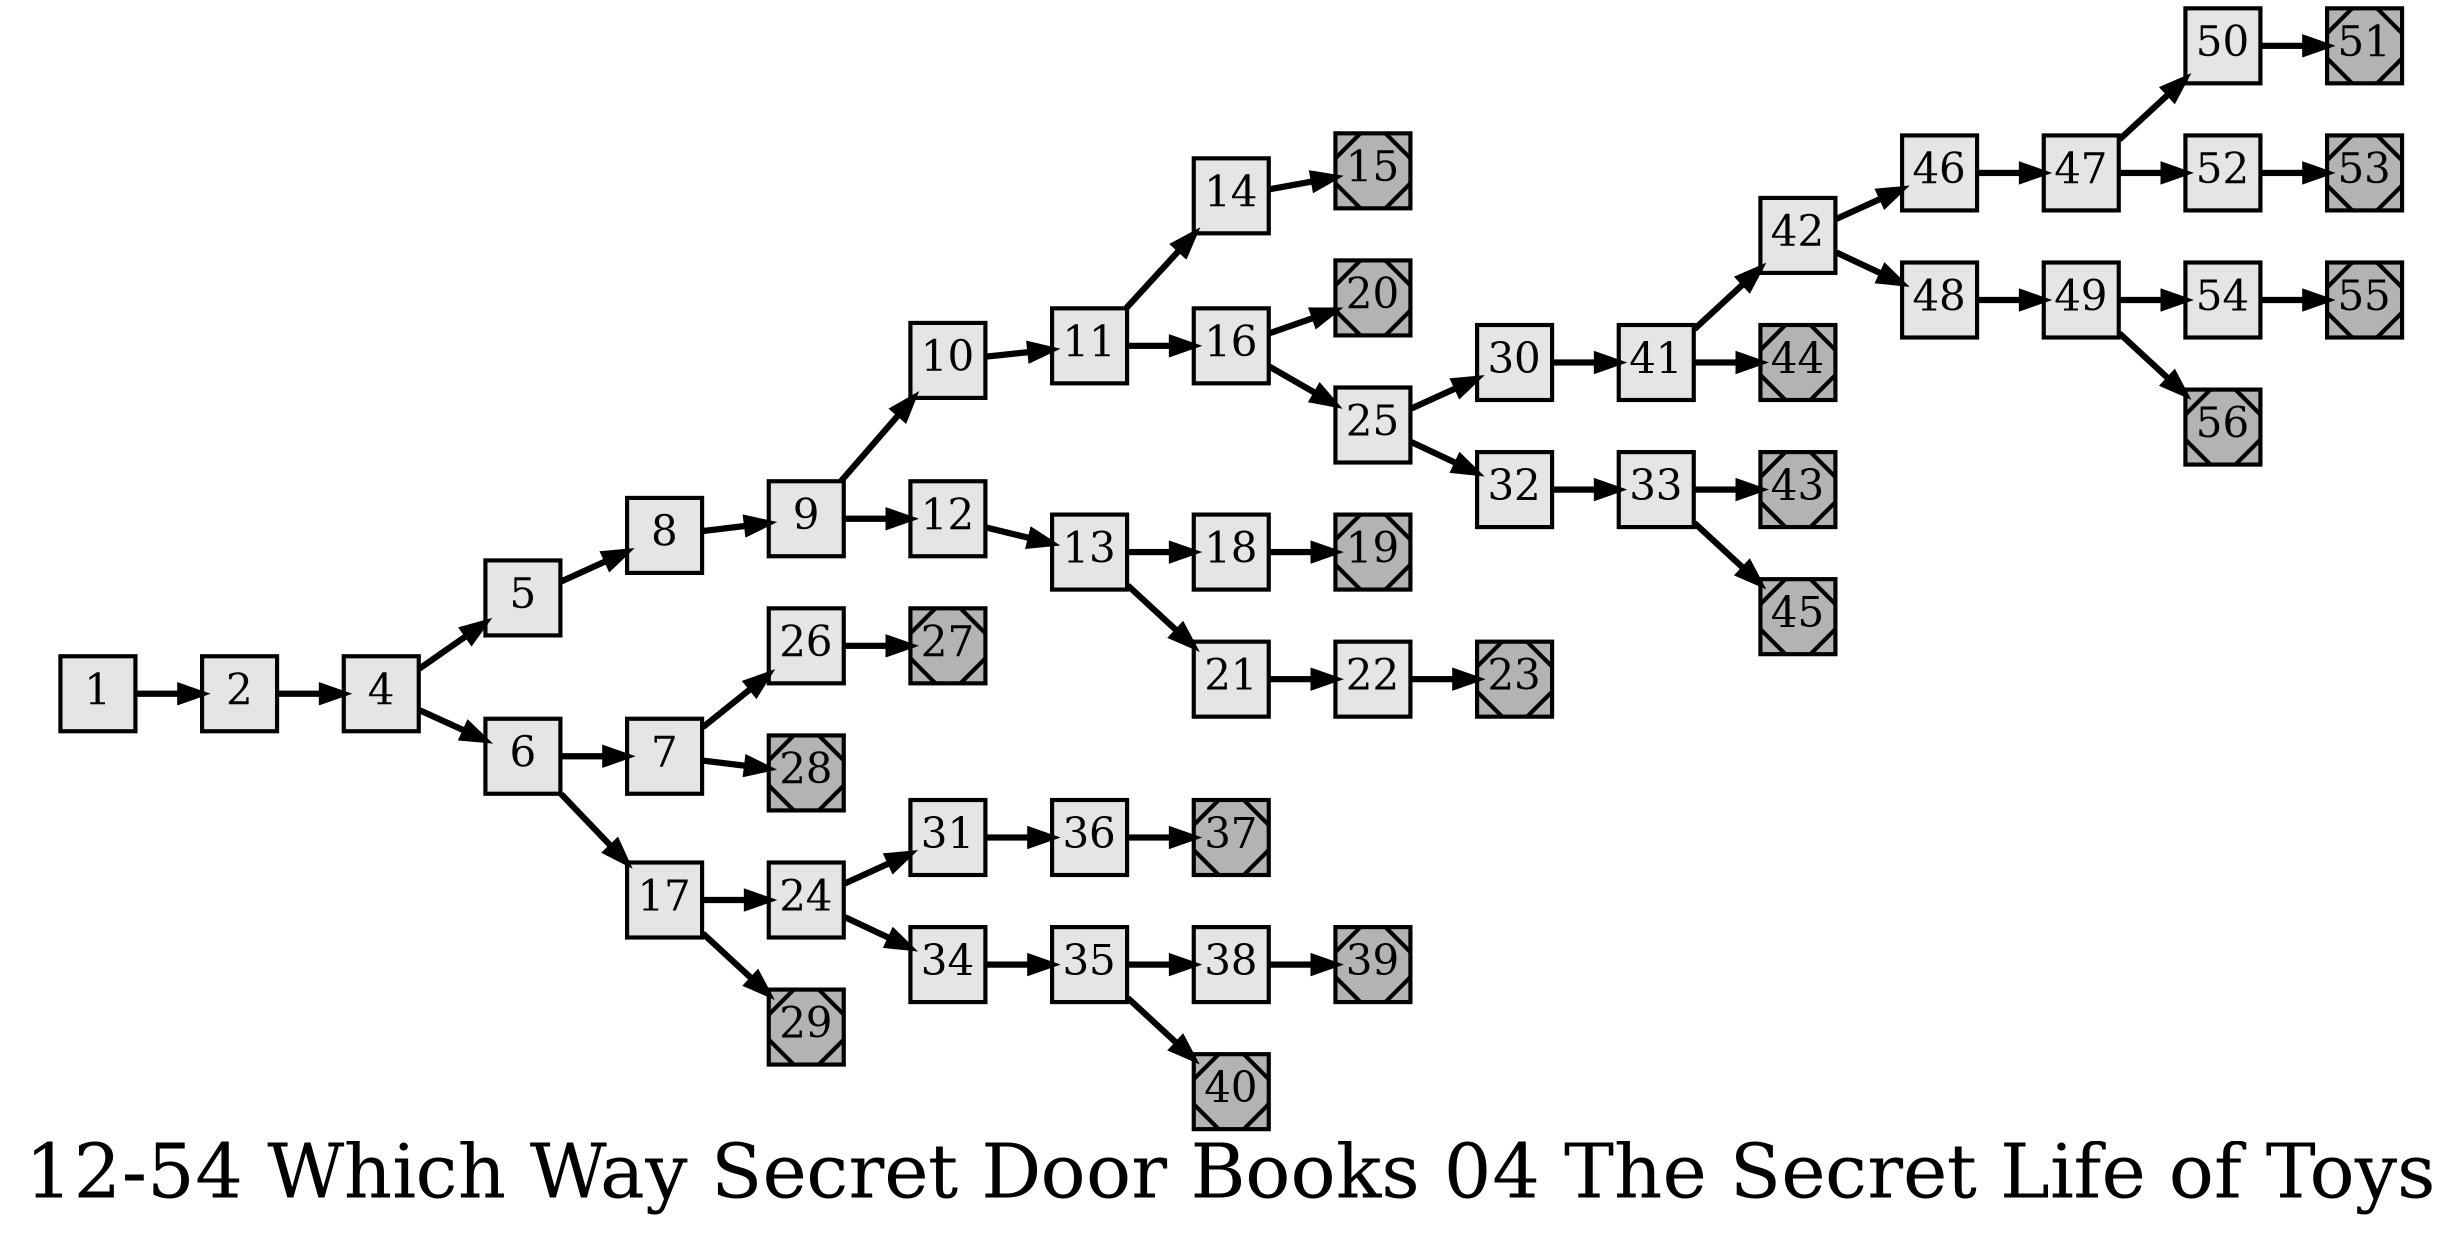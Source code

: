 digraph g{
  graph [ label="12-54 Which Way Secret Door Books 04 The Secret Life of Toys" rankdir=LR, ordering=out, fontsize=36, nodesep="0.35", ranksep="0.45"];
  node  [shape=rect, penwidth=2, fontsize=20, style=filled, fillcolor=grey90, margin="0,0", labelfloat=true, regular=true, fixedsize=true];
  edge  [labelfloat=true, penwidth=3, fontsize=12];
  // ---;
  // group  : Katz;
  // id     :;
  // gbid   :;
  // series :;
  // title  :;
  // author :;
  // credit:;
  // - name : Jeremy Douglass;
  // role : encoder;
  // date : 2017-10-19;
  // render:;
  // - name   : small;
  // styles : gvStyles-small.txt;
  // engine : dot;
  // comment: >;
  
  // ---;
  
  // From | To | Label;
  
  1 -> 2;
  2 -> 4;
  4 -> 5;
  4 -> 6;
  5 -> 8;
  6 -> 7;
  6 -> 17;
  7 -> 26;
  7 -> 28;
  8 -> 9;
  9 -> 10;
  9 -> 12;
  10 -> 11;
  11 -> 14;
  11 -> 16;
  12 -> 13;
  13 -> 18;
  13 -> 21;
  14 -> 15;
  15	[ xlabel="E", shape=Msquare, fontsize=20, fillcolor=grey70, xlabel="" ];
  16 -> 20;
  16 -> 25;
  17 -> 24;
  17 -> 29;
  18 -> 19;
  19	[ xlabel="E", shape=Msquare, fontsize=20, fillcolor=grey70, xlabel="" ];
  20	[ xlabel="E", shape=Msquare, fontsize=20, fillcolor=grey70, xlabel="" ];
  21 -> 22;
  22 -> 23;
  23	[ xlabel="E", shape=Msquare, fontsize=20, fillcolor=grey70, xlabel="" ];
  24 -> 31;
  24 -> 34;
  25 -> 30;
  25 -> 32;
  26 -> 27;
  27	[ xlabel="E", shape=Msquare, fontsize=20, fillcolor=grey70, xlabel="" ];
  28	[ xlabel="E", shape=Msquare, fontsize=20, fillcolor=grey70, xlabel="" ];
  29	[ xlabel="E", shape=Msquare, fontsize=20, fillcolor=grey70, xlabel="" ];
  30 -> 41;
  31 -> 36;
  32 -> 33;
  33 -> 43;
  33 -> 45;
  34 -> 35;
  35 -> 38;
  35 -> 40;
  36 -> 37;
  37	[ xlabel="E", shape=Msquare, fontsize=20, fillcolor=grey70, xlabel="" ];
  38 -> 39;
  39	[ xlabel="E", shape=Msquare, fontsize=20, fillcolor=grey70, xlabel="" ];
  40	[ xlabel="E", shape=Msquare, fontsize=20, fillcolor=grey70, xlabel="" ];
  41 -> 42;
  41 -> 44;
  42 -> 46;
  42 -> 48;
  43	[ xlabel="E", shape=Msquare, fontsize=20, fillcolor=grey70, xlabel="" ];
  44	[ xlabel="E", shape=Msquare, fontsize=20, fillcolor=grey70, xlabel="" ];
  45	[ xlabel="E", shape=Msquare, fontsize=20, fillcolor=grey70, xlabel="" ];
  46 -> 47;
  47 -> 50;
  47 -> 52;
  48 -> 49;
  49 -> 54;
  49 -> 56;
  50 -> 51;
  51	[ xlabel="E", shape=Msquare, fontsize=20, fillcolor=grey70, xlabel="" ];
  52 -> 53;
  53	[ xlabel="E", shape=Msquare, fontsize=20, fillcolor=grey70, xlabel="" ];
  54 -> 55;
  55	[ xlabel="E", shape=Msquare, fontsize=20, fillcolor=grey70, xlabel="" ];
  56	[ xlabel="E", shape=Msquare, fontsize=20, fillcolor=grey70, xlabel="" ];
}

